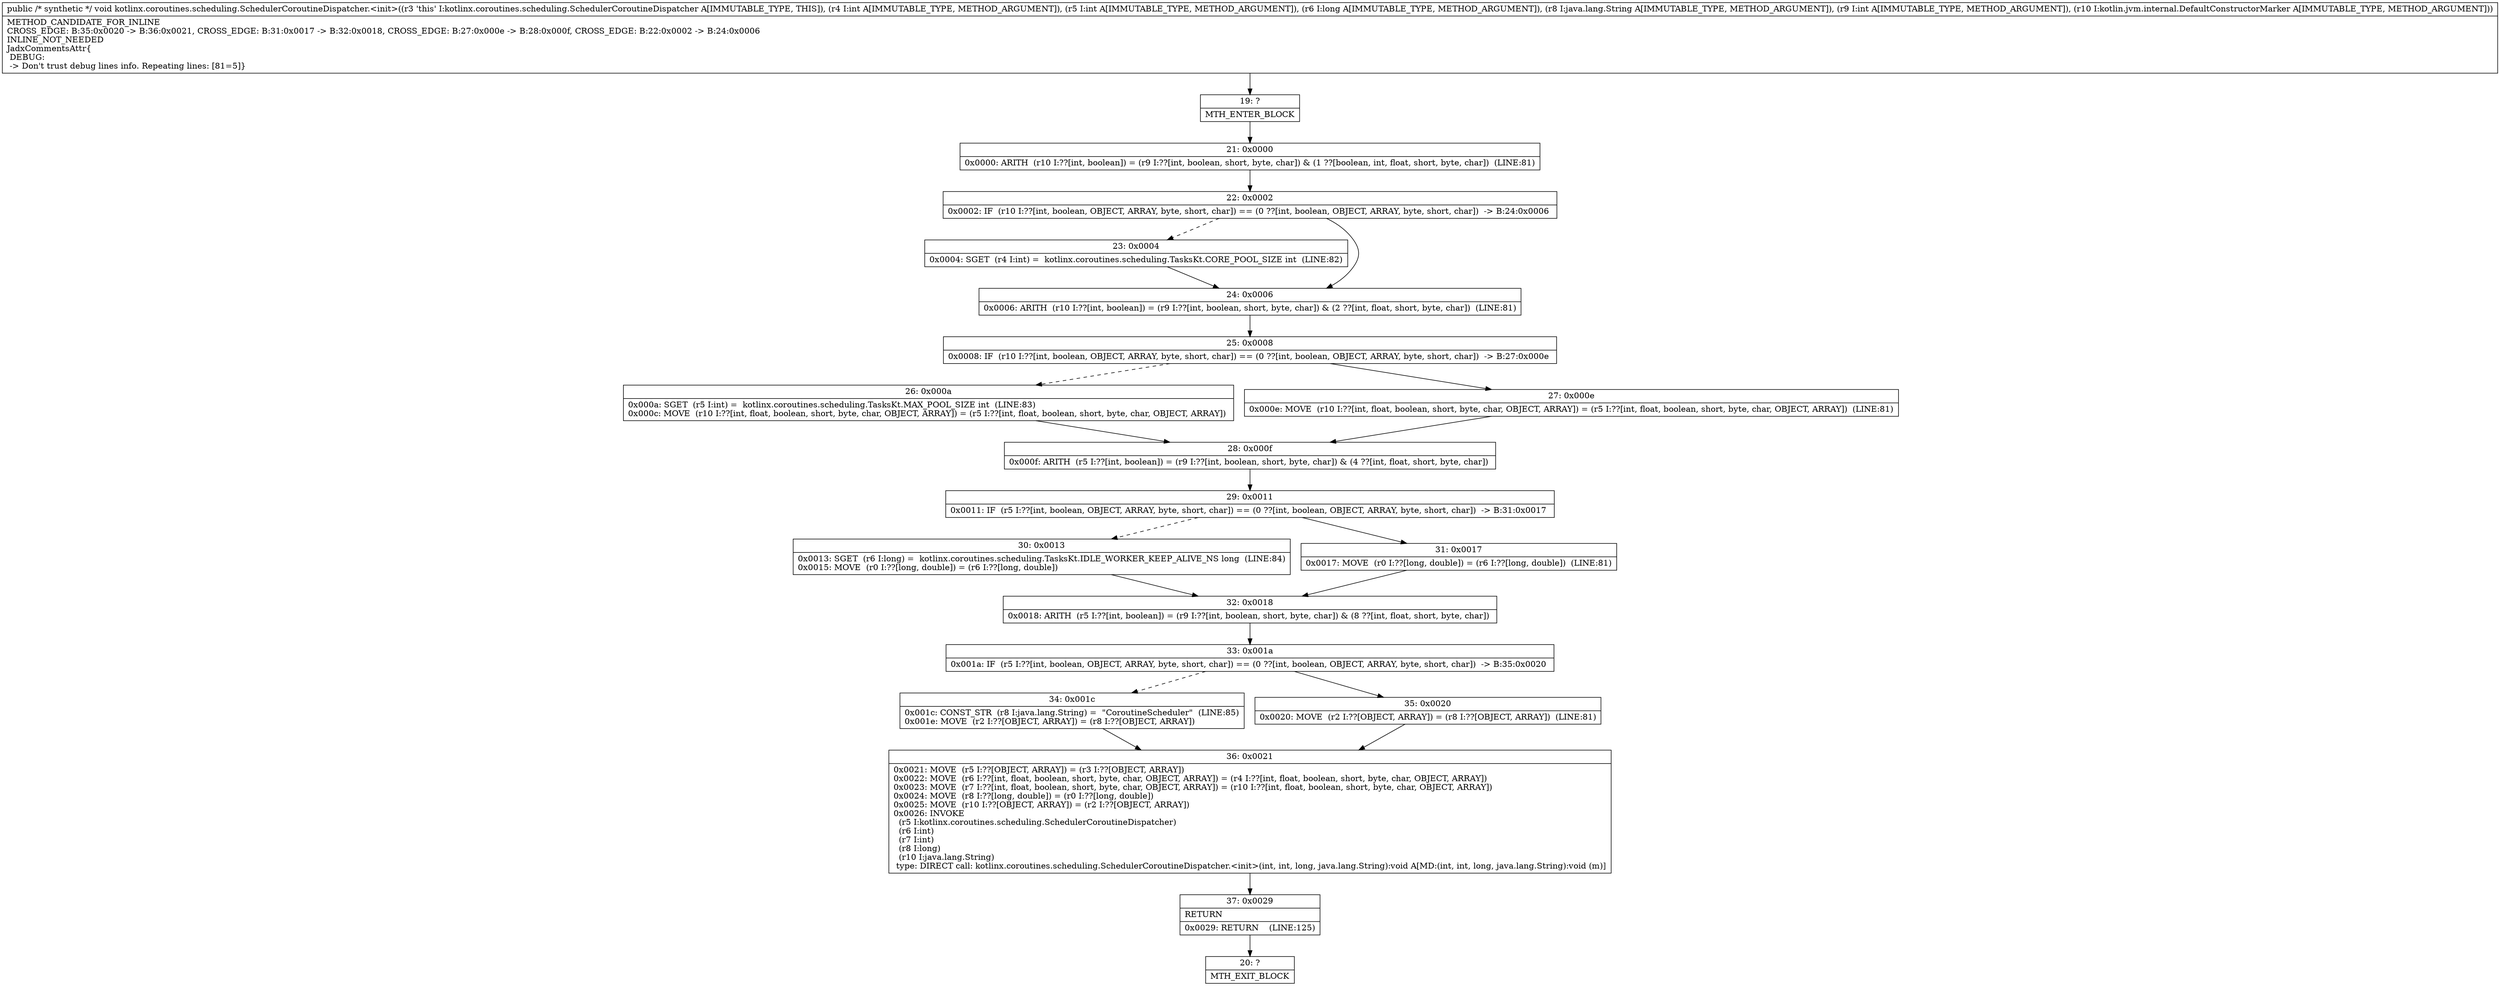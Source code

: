 digraph "CFG forkotlinx.coroutines.scheduling.SchedulerCoroutineDispatcher.\<init\>(IIJLjava\/lang\/String;ILkotlin\/jvm\/internal\/DefaultConstructorMarker;)V" {
Node_19 [shape=record,label="{19\:\ ?|MTH_ENTER_BLOCK\l}"];
Node_21 [shape=record,label="{21\:\ 0x0000|0x0000: ARITH  (r10 I:??[int, boolean]) = (r9 I:??[int, boolean, short, byte, char]) & (1 ??[boolean, int, float, short, byte, char])  (LINE:81)\l}"];
Node_22 [shape=record,label="{22\:\ 0x0002|0x0002: IF  (r10 I:??[int, boolean, OBJECT, ARRAY, byte, short, char]) == (0 ??[int, boolean, OBJECT, ARRAY, byte, short, char])  \-\> B:24:0x0006 \l}"];
Node_23 [shape=record,label="{23\:\ 0x0004|0x0004: SGET  (r4 I:int) =  kotlinx.coroutines.scheduling.TasksKt.CORE_POOL_SIZE int  (LINE:82)\l}"];
Node_24 [shape=record,label="{24\:\ 0x0006|0x0006: ARITH  (r10 I:??[int, boolean]) = (r9 I:??[int, boolean, short, byte, char]) & (2 ??[int, float, short, byte, char])  (LINE:81)\l}"];
Node_25 [shape=record,label="{25\:\ 0x0008|0x0008: IF  (r10 I:??[int, boolean, OBJECT, ARRAY, byte, short, char]) == (0 ??[int, boolean, OBJECT, ARRAY, byte, short, char])  \-\> B:27:0x000e \l}"];
Node_26 [shape=record,label="{26\:\ 0x000a|0x000a: SGET  (r5 I:int) =  kotlinx.coroutines.scheduling.TasksKt.MAX_POOL_SIZE int  (LINE:83)\l0x000c: MOVE  (r10 I:??[int, float, boolean, short, byte, char, OBJECT, ARRAY]) = (r5 I:??[int, float, boolean, short, byte, char, OBJECT, ARRAY]) \l}"];
Node_28 [shape=record,label="{28\:\ 0x000f|0x000f: ARITH  (r5 I:??[int, boolean]) = (r9 I:??[int, boolean, short, byte, char]) & (4 ??[int, float, short, byte, char]) \l}"];
Node_29 [shape=record,label="{29\:\ 0x0011|0x0011: IF  (r5 I:??[int, boolean, OBJECT, ARRAY, byte, short, char]) == (0 ??[int, boolean, OBJECT, ARRAY, byte, short, char])  \-\> B:31:0x0017 \l}"];
Node_30 [shape=record,label="{30\:\ 0x0013|0x0013: SGET  (r6 I:long) =  kotlinx.coroutines.scheduling.TasksKt.IDLE_WORKER_KEEP_ALIVE_NS long  (LINE:84)\l0x0015: MOVE  (r0 I:??[long, double]) = (r6 I:??[long, double]) \l}"];
Node_32 [shape=record,label="{32\:\ 0x0018|0x0018: ARITH  (r5 I:??[int, boolean]) = (r9 I:??[int, boolean, short, byte, char]) & (8 ??[int, float, short, byte, char]) \l}"];
Node_33 [shape=record,label="{33\:\ 0x001a|0x001a: IF  (r5 I:??[int, boolean, OBJECT, ARRAY, byte, short, char]) == (0 ??[int, boolean, OBJECT, ARRAY, byte, short, char])  \-\> B:35:0x0020 \l}"];
Node_34 [shape=record,label="{34\:\ 0x001c|0x001c: CONST_STR  (r8 I:java.lang.String) =  \"CoroutineScheduler\"  (LINE:85)\l0x001e: MOVE  (r2 I:??[OBJECT, ARRAY]) = (r8 I:??[OBJECT, ARRAY]) \l}"];
Node_36 [shape=record,label="{36\:\ 0x0021|0x0021: MOVE  (r5 I:??[OBJECT, ARRAY]) = (r3 I:??[OBJECT, ARRAY]) \l0x0022: MOVE  (r6 I:??[int, float, boolean, short, byte, char, OBJECT, ARRAY]) = (r4 I:??[int, float, boolean, short, byte, char, OBJECT, ARRAY]) \l0x0023: MOVE  (r7 I:??[int, float, boolean, short, byte, char, OBJECT, ARRAY]) = (r10 I:??[int, float, boolean, short, byte, char, OBJECT, ARRAY]) \l0x0024: MOVE  (r8 I:??[long, double]) = (r0 I:??[long, double]) \l0x0025: MOVE  (r10 I:??[OBJECT, ARRAY]) = (r2 I:??[OBJECT, ARRAY]) \l0x0026: INVOKE  \l  (r5 I:kotlinx.coroutines.scheduling.SchedulerCoroutineDispatcher)\l  (r6 I:int)\l  (r7 I:int)\l  (r8 I:long)\l  (r10 I:java.lang.String)\l type: DIRECT call: kotlinx.coroutines.scheduling.SchedulerCoroutineDispatcher.\<init\>(int, int, long, java.lang.String):void A[MD:(int, int, long, java.lang.String):void (m)]\l}"];
Node_37 [shape=record,label="{37\:\ 0x0029|RETURN\l|0x0029: RETURN    (LINE:125)\l}"];
Node_20 [shape=record,label="{20\:\ ?|MTH_EXIT_BLOCK\l}"];
Node_35 [shape=record,label="{35\:\ 0x0020|0x0020: MOVE  (r2 I:??[OBJECT, ARRAY]) = (r8 I:??[OBJECT, ARRAY])  (LINE:81)\l}"];
Node_31 [shape=record,label="{31\:\ 0x0017|0x0017: MOVE  (r0 I:??[long, double]) = (r6 I:??[long, double])  (LINE:81)\l}"];
Node_27 [shape=record,label="{27\:\ 0x000e|0x000e: MOVE  (r10 I:??[int, float, boolean, short, byte, char, OBJECT, ARRAY]) = (r5 I:??[int, float, boolean, short, byte, char, OBJECT, ARRAY])  (LINE:81)\l}"];
MethodNode[shape=record,label="{public \/* synthetic *\/ void kotlinx.coroutines.scheduling.SchedulerCoroutineDispatcher.\<init\>((r3 'this' I:kotlinx.coroutines.scheduling.SchedulerCoroutineDispatcher A[IMMUTABLE_TYPE, THIS]), (r4 I:int A[IMMUTABLE_TYPE, METHOD_ARGUMENT]), (r5 I:int A[IMMUTABLE_TYPE, METHOD_ARGUMENT]), (r6 I:long A[IMMUTABLE_TYPE, METHOD_ARGUMENT]), (r8 I:java.lang.String A[IMMUTABLE_TYPE, METHOD_ARGUMENT]), (r9 I:int A[IMMUTABLE_TYPE, METHOD_ARGUMENT]), (r10 I:kotlin.jvm.internal.DefaultConstructorMarker A[IMMUTABLE_TYPE, METHOD_ARGUMENT]))  | METHOD_CANDIDATE_FOR_INLINE\lCROSS_EDGE: B:35:0x0020 \-\> B:36:0x0021, CROSS_EDGE: B:31:0x0017 \-\> B:32:0x0018, CROSS_EDGE: B:27:0x000e \-\> B:28:0x000f, CROSS_EDGE: B:22:0x0002 \-\> B:24:0x0006\lINLINE_NOT_NEEDED\lJadxCommentsAttr\{\l DEBUG: \l \-\> Don't trust debug lines info. Repeating lines: [81=5]\}\l}"];
MethodNode -> Node_19;Node_19 -> Node_21;
Node_21 -> Node_22;
Node_22 -> Node_23[style=dashed];
Node_22 -> Node_24;
Node_23 -> Node_24;
Node_24 -> Node_25;
Node_25 -> Node_26[style=dashed];
Node_25 -> Node_27;
Node_26 -> Node_28;
Node_28 -> Node_29;
Node_29 -> Node_30[style=dashed];
Node_29 -> Node_31;
Node_30 -> Node_32;
Node_32 -> Node_33;
Node_33 -> Node_34[style=dashed];
Node_33 -> Node_35;
Node_34 -> Node_36;
Node_36 -> Node_37;
Node_37 -> Node_20;
Node_35 -> Node_36;
Node_31 -> Node_32;
Node_27 -> Node_28;
}

